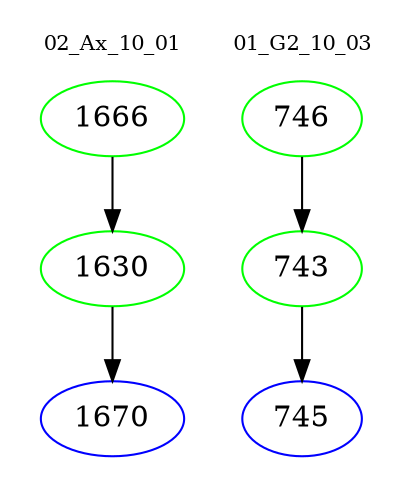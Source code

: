 digraph{
subgraph cluster_0 {
color = white
label = "02_Ax_10_01";
fontsize=10;
T0_1666 [label="1666", color="green"]
T0_1666 -> T0_1630 [color="black"]
T0_1630 [label="1630", color="green"]
T0_1630 -> T0_1670 [color="black"]
T0_1670 [label="1670", color="blue"]
}
subgraph cluster_1 {
color = white
label = "01_G2_10_03";
fontsize=10;
T1_746 [label="746", color="green"]
T1_746 -> T1_743 [color="black"]
T1_743 [label="743", color="green"]
T1_743 -> T1_745 [color="black"]
T1_745 [label="745", color="blue"]
}
}
